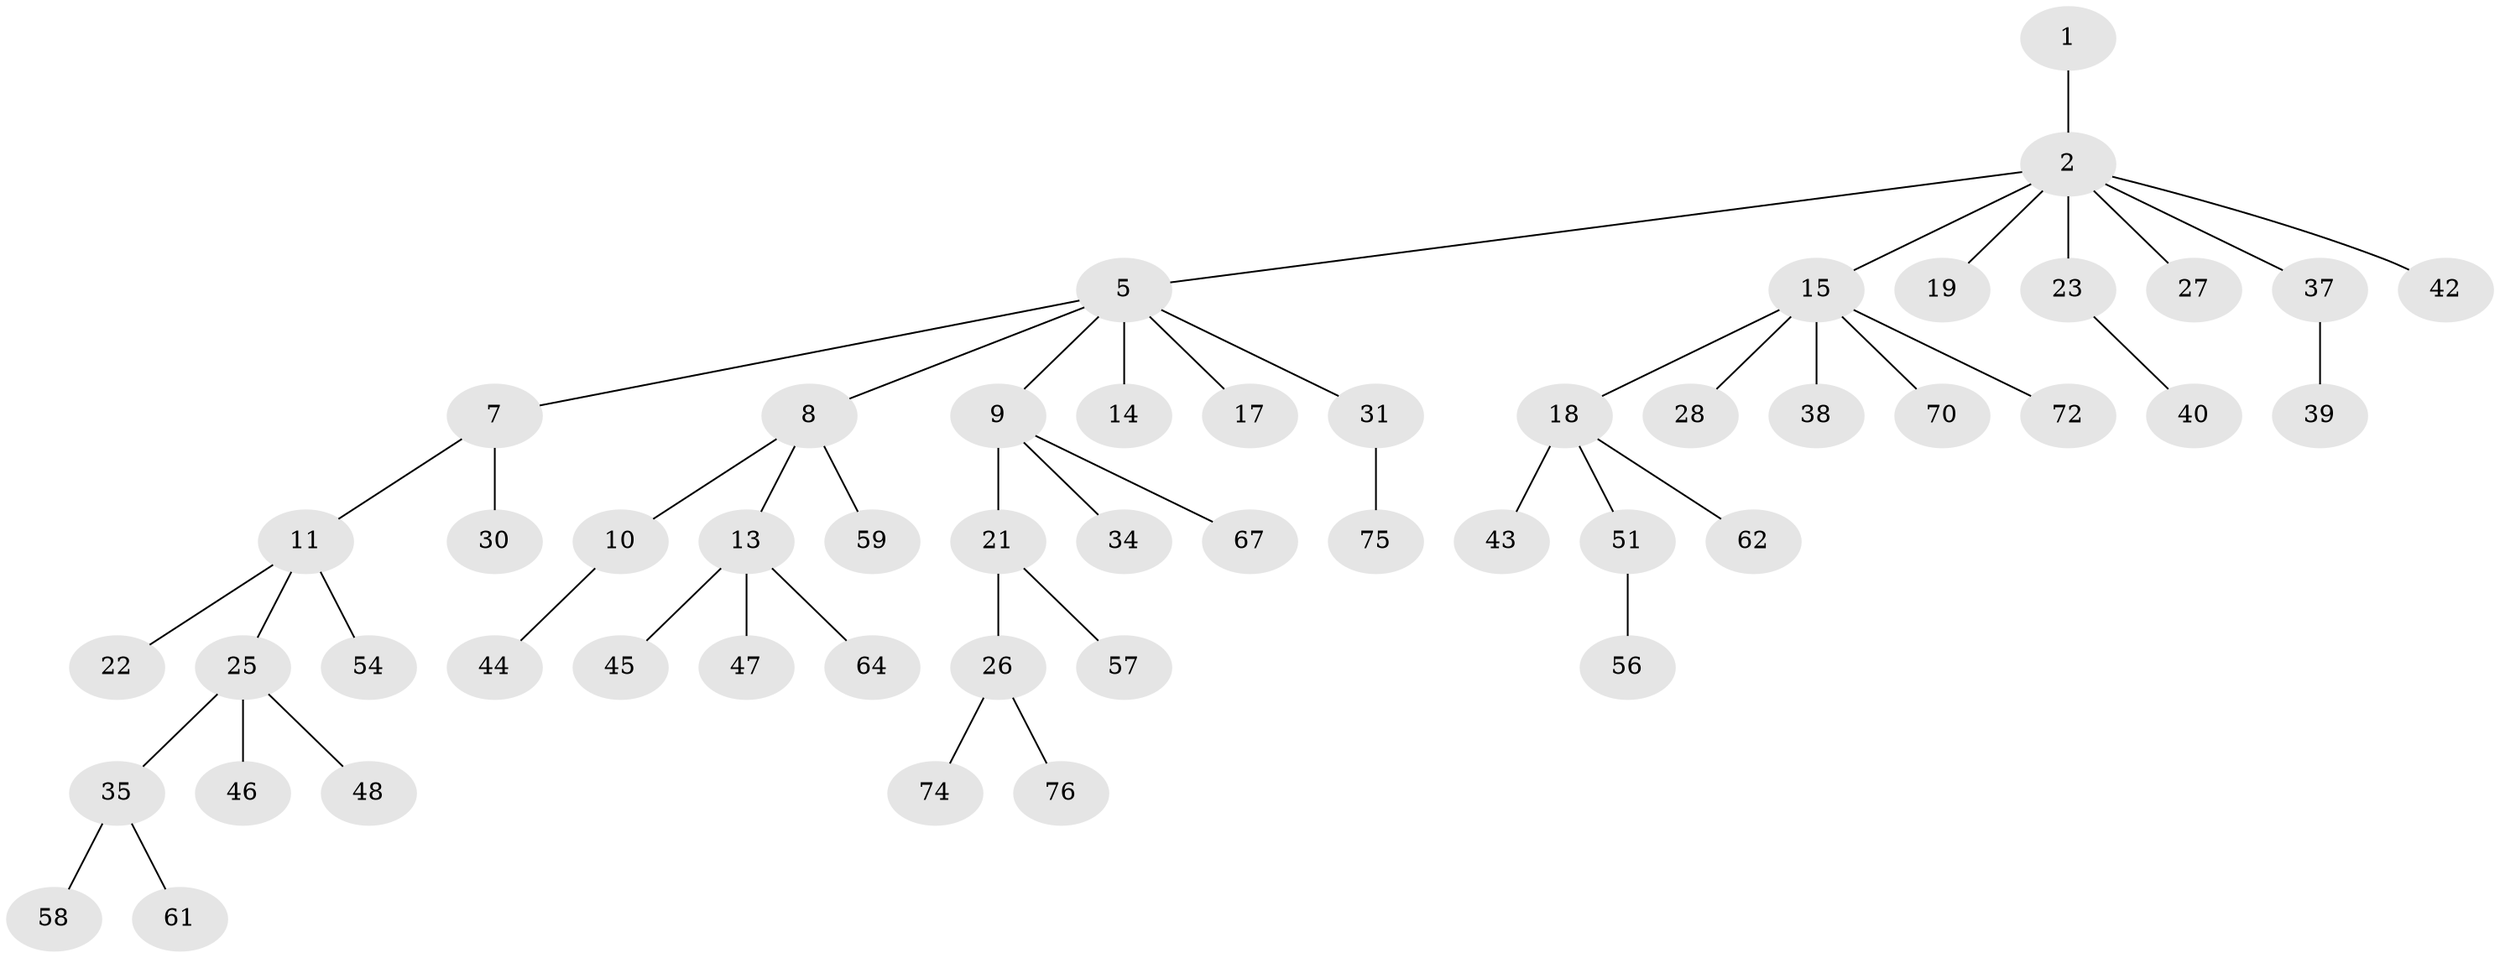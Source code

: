 // original degree distribution, {2: 0.2345679012345679, 7: 0.012345679012345678, 1: 0.5185185185185185, 3: 0.08641975308641975, 4: 0.09876543209876543, 5: 0.04938271604938271}
// Generated by graph-tools (version 1.1) at 2025/11/02/27/25 16:11:25]
// undirected, 51 vertices, 50 edges
graph export_dot {
graph [start="1"]
  node [color=gray90,style=filled];
  1 [super="+3"];
  2 [super="+4"];
  5 [super="+6"];
  7 [super="+55"];
  8 [super="+36"];
  9 [super="+78"];
  10 [super="+79"];
  11 [super="+12"];
  13 [super="+33"];
  14 [super="+24"];
  15 [super="+16"];
  17;
  18 [super="+20"];
  19 [super="+68"];
  21;
  22 [super="+49"];
  23 [super="+29"];
  25 [super="+32"];
  26 [super="+69"];
  27;
  28;
  30;
  31 [super="+65"];
  34 [super="+52"];
  35 [super="+50"];
  37 [super="+80"];
  38;
  39;
  40 [super="+41"];
  42 [super="+53"];
  43;
  44 [super="+60"];
  45;
  46 [super="+81"];
  47 [super="+73"];
  48;
  51 [super="+66"];
  54;
  56 [super="+77"];
  57;
  58;
  59;
  61 [super="+63"];
  62;
  64;
  67 [super="+71"];
  70;
  72;
  74;
  75;
  76;
  1 -- 2;
  2 -- 5;
  2 -- 15;
  2 -- 19;
  2 -- 37;
  2 -- 42;
  2 -- 27;
  2 -- 23;
  5 -- 14;
  5 -- 31;
  5 -- 17;
  5 -- 7;
  5 -- 8;
  5 -- 9;
  7 -- 11;
  7 -- 30;
  8 -- 10;
  8 -- 13;
  8 -- 59;
  9 -- 21;
  9 -- 34;
  9 -- 67;
  10 -- 44;
  11 -- 22;
  11 -- 25;
  11 -- 54;
  13 -- 45;
  13 -- 47;
  13 -- 64;
  15 -- 28;
  15 -- 70;
  15 -- 72;
  15 -- 18;
  15 -- 38;
  18 -- 43;
  18 -- 51;
  18 -- 62;
  21 -- 26;
  21 -- 57;
  23 -- 40;
  25 -- 46;
  25 -- 48;
  25 -- 35;
  26 -- 76;
  26 -- 74;
  31 -- 75;
  35 -- 58;
  35 -- 61;
  37 -- 39;
  51 -- 56;
}
